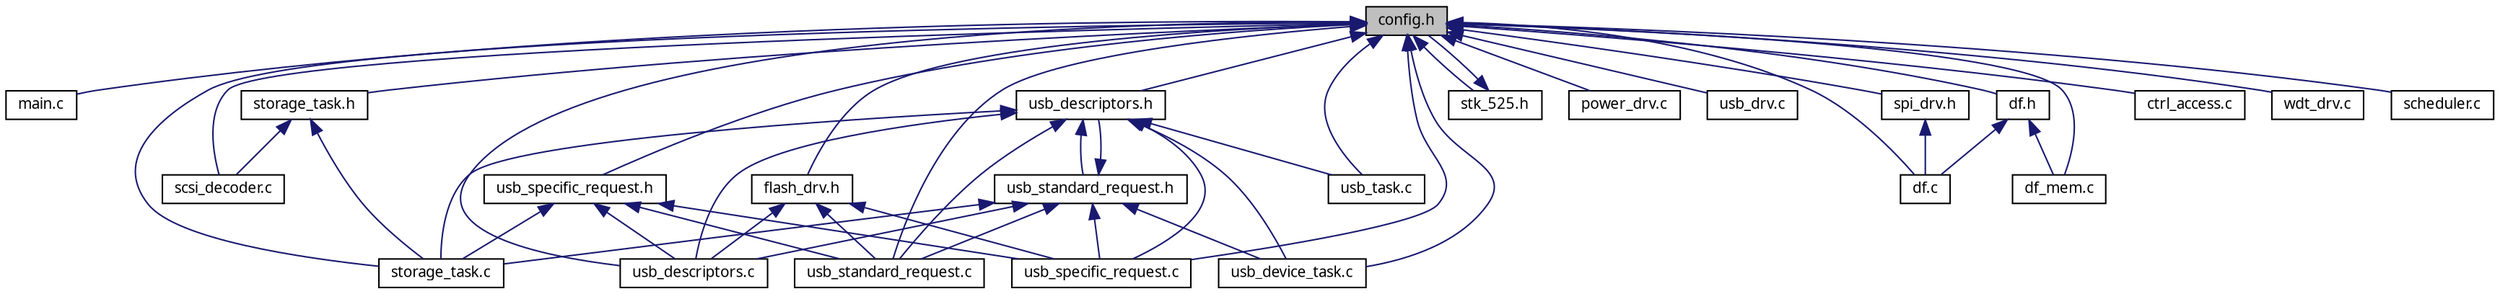 digraph G
{
  edge [fontname="FreeSans.ttf",fontsize=10,labelfontname="FreeSans.ttf",labelfontsize=10];
  node [fontname="FreeSans.ttf",fontsize=10,shape=record];
  Node1 [label="config.h",height=0.2,width=0.4,color="black", fillcolor="grey75", style="filled" fontcolor="black"];
  Node1 -> Node2 [dir=back,color="midnightblue",fontsize=10,style="solid",fontname="FreeSans.ttf"];
  Node2 [label="main.c",height=0.2,width=0.4,color="black", fillcolor="white", style="filled",URL="$a00041.html"];
  Node1 -> Node3 [dir=back,color="midnightblue",fontsize=10,style="solid",fontname="FreeSans.ttf"];
  Node3 [label="storage_task.c",height=0.2,width=0.4,color="black", fillcolor="white", style="filled",URL="$a00051.html"];
  Node1 -> Node4 [dir=back,color="midnightblue",fontsize=10,style="solid",fontname="FreeSans.ttf"];
  Node4 [label="storage_task.h",height=0.2,width=0.4,color="black", fillcolor="white", style="filled",URL="$a00052.html"];
  Node4 -> Node3 [dir=back,color="midnightblue",fontsize=10,style="solid",fontname="FreeSans.ttf"];
  Node4 -> Node5 [dir=back,color="midnightblue",fontsize=10,style="solid",fontname="FreeSans.ttf"];
  Node5 [label="scsi_decoder.c",height=0.2,width=0.4,color="black", fillcolor="white", style="filled",URL="$a00047.html"];
  Node1 -> Node6 [dir=back,color="midnightblue",fontsize=10,style="solid",fontname="FreeSans.ttf"];
  Node6 [label="usb_descriptors.h",height=0.2,width=0.4,color="black", fillcolor="white", style="filled",URL="$a00056.html"];
  Node6 -> Node3 [dir=back,color="midnightblue",fontsize=10,style="solid",fontname="FreeSans.ttf"];
  Node6 -> Node7 [dir=back,color="midnightblue",fontsize=10,style="solid",fontname="FreeSans.ttf"];
  Node7 [label="usb_descriptors.c",height=0.2,width=0.4,color="black", fillcolor="white", style="filled",URL="$a00055.html"];
  Node6 -> Node8 [dir=back,color="midnightblue",fontsize=10,style="solid",fontname="FreeSans.ttf"];
  Node8 [label="usb_specific_request.c",height=0.2,width=0.4,color="black", fillcolor="white", style="filled",URL="$a00061.html"];
  Node6 -> Node9 [dir=back,color="midnightblue",fontsize=10,style="solid",fontname="FreeSans.ttf"];
  Node9 [label="usb_device_task.c",height=0.2,width=0.4,color="black", fillcolor="white", style="filled",URL="$a00057.html"];
  Node6 -> Node10 [dir=back,color="midnightblue",fontsize=10,style="solid",fontname="FreeSans.ttf"];
  Node10 [label="usb_standard_request.c",height=0.2,width=0.4,color="black", fillcolor="white", style="filled",URL="$a00063.html"];
  Node6 -> Node11 [dir=back,color="midnightblue",fontsize=10,style="solid",fontname="FreeSans.ttf"];
  Node11 [label="usb_standard_request.h",height=0.2,width=0.4,color="black", fillcolor="white", style="filled",URL="$a00064.html"];
  Node11 -> Node6 [dir=back,color="midnightblue",fontsize=10,style="solid",fontname="FreeSans.ttf"];
  Node11 -> Node3 [dir=back,color="midnightblue",fontsize=10,style="solid",fontname="FreeSans.ttf"];
  Node11 -> Node7 [dir=back,color="midnightblue",fontsize=10,style="solid",fontname="FreeSans.ttf"];
  Node11 -> Node8 [dir=back,color="midnightblue",fontsize=10,style="solid",fontname="FreeSans.ttf"];
  Node11 -> Node9 [dir=back,color="midnightblue",fontsize=10,style="solid",fontname="FreeSans.ttf"];
  Node11 -> Node10 [dir=back,color="midnightblue",fontsize=10,style="solid",fontname="FreeSans.ttf"];
  Node6 -> Node12 [dir=back,color="midnightblue",fontsize=10,style="solid",fontname="FreeSans.ttf"];
  Node12 [label="usb_task.c",height=0.2,width=0.4,color="black", fillcolor="white", style="filled",URL="$a00065.html"];
  Node1 -> Node13 [dir=back,color="midnightblue",fontsize=10,style="solid",fontname="FreeSans.ttf"];
  Node13 [label="usb_specific_request.h",height=0.2,width=0.4,color="black", fillcolor="white", style="filled",URL="$a00062.html"];
  Node13 -> Node3 [dir=back,color="midnightblue",fontsize=10,style="solid",fontname="FreeSans.ttf"];
  Node13 -> Node7 [dir=back,color="midnightblue",fontsize=10,style="solid",fontname="FreeSans.ttf"];
  Node13 -> Node8 [dir=back,color="midnightblue",fontsize=10,style="solid",fontname="FreeSans.ttf"];
  Node13 -> Node10 [dir=back,color="midnightblue",fontsize=10,style="solid",fontname="FreeSans.ttf"];
  Node1 -> Node7 [dir=back,color="midnightblue",fontsize=10,style="solid",fontname="FreeSans.ttf"];
  Node1 -> Node8 [dir=back,color="midnightblue",fontsize=10,style="solid",fontname="FreeSans.ttf"];
  Node1 -> Node14 [dir=back,color="midnightblue",fontsize=10,style="solid",fontname="FreeSans.ttf"];
  Node14 [label="stk_525.h",height=0.2,width=0.4,color="black", fillcolor="white", style="filled",URL="$a00050.html"];
  Node14 -> Node1 [dir=back,color="midnightblue",fontsize=10,style="solid",fontname="FreeSans.ttf"];
  Node1 -> Node15 [dir=back,color="midnightblue",fontsize=10,style="solid",fontname="FreeSans.ttf"];
  Node15 [label="flash_drv.h",height=0.2,width=0.4,color="black", fillcolor="white", style="filled",URL="$a00039.html"];
  Node15 -> Node7 [dir=back,color="midnightblue",fontsize=10,style="solid",fontname="FreeSans.ttf"];
  Node15 -> Node8 [dir=back,color="midnightblue",fontsize=10,style="solid",fontname="FreeSans.ttf"];
  Node15 -> Node10 [dir=back,color="midnightblue",fontsize=10,style="solid",fontname="FreeSans.ttf"];
  Node1 -> Node16 [dir=back,color="midnightblue",fontsize=10,style="solid",fontname="FreeSans.ttf"];
  Node16 [label="power_drv.c",height=0.2,width=0.4,color="black", fillcolor="white", style="filled",URL="$a00043.html"];
  Node1 -> Node17 [dir=back,color="midnightblue",fontsize=10,style="solid",fontname="FreeSans.ttf"];
  Node17 [label="usb_drv.c",height=0.2,width=0.4,color="black", fillcolor="white", style="filled",URL="$a00059.html"];
  Node1 -> Node18 [dir=back,color="midnightblue",fontsize=10,style="solid",fontname="FreeSans.ttf"];
  Node18 [label="df.c",height=0.2,width=0.4,color="black", fillcolor="white", style="filled",URL="$a00034.html"];
  Node1 -> Node19 [dir=back,color="midnightblue",fontsize=10,style="solid",fontname="FreeSans.ttf"];
  Node19 [label="df.h",height=0.2,width=0.4,color="black", fillcolor="white", style="filled",URL="$a00035.html"];
  Node19 -> Node18 [dir=back,color="midnightblue",fontsize=10,style="solid",fontname="FreeSans.ttf"];
  Node19 -> Node20 [dir=back,color="midnightblue",fontsize=10,style="solid",fontname="FreeSans.ttf"];
  Node20 [label="df_mem.c",height=0.2,width=0.4,color="black", fillcolor="white", style="filled",URL="$a00036.html"];
  Node1 -> Node20 [dir=back,color="midnightblue",fontsize=10,style="solid",fontname="FreeSans.ttf"];
  Node1 -> Node21 [dir=back,color="midnightblue",fontsize=10,style="solid",fontname="FreeSans.ttf"];
  Node21 [label="ctrl_access.c",height=0.2,width=0.4,color="black", fillcolor="white", style="filled",URL="$a00031.html"];
  Node1 -> Node5 [dir=back,color="midnightblue",fontsize=10,style="solid",fontname="FreeSans.ttf"];
  Node1 -> Node9 [dir=back,color="midnightblue",fontsize=10,style="solid",fontname="FreeSans.ttf"];
  Node1 -> Node10 [dir=back,color="midnightblue",fontsize=10,style="solid",fontname="FreeSans.ttf"];
  Node1 -> Node12 [dir=back,color="midnightblue",fontsize=10,style="solid",fontname="FreeSans.ttf"];
  Node1 -> Node22 [dir=back,color="midnightblue",fontsize=10,style="solid",fontname="FreeSans.ttf"];
  Node22 [label="spi_drv.h",height=0.2,width=0.4,color="black", fillcolor="white", style="filled",URL="$a00049.html"];
  Node22 -> Node18 [dir=back,color="midnightblue",fontsize=10,style="solid",fontname="FreeSans.ttf"];
  Node1 -> Node23 [dir=back,color="midnightblue",fontsize=10,style="solid",fontname="FreeSans.ttf"];
  Node23 [label="wdt_drv.c",height=0.2,width=0.4,color="black", fillcolor="white", style="filled",URL="$a00067.html"];
  Node1 -> Node24 [dir=back,color="midnightblue",fontsize=10,style="solid",fontname="FreeSans.ttf"];
  Node24 [label="scheduler.c",height=0.2,width=0.4,color="black", fillcolor="white", style="filled",URL="$a00045.html"];
}
